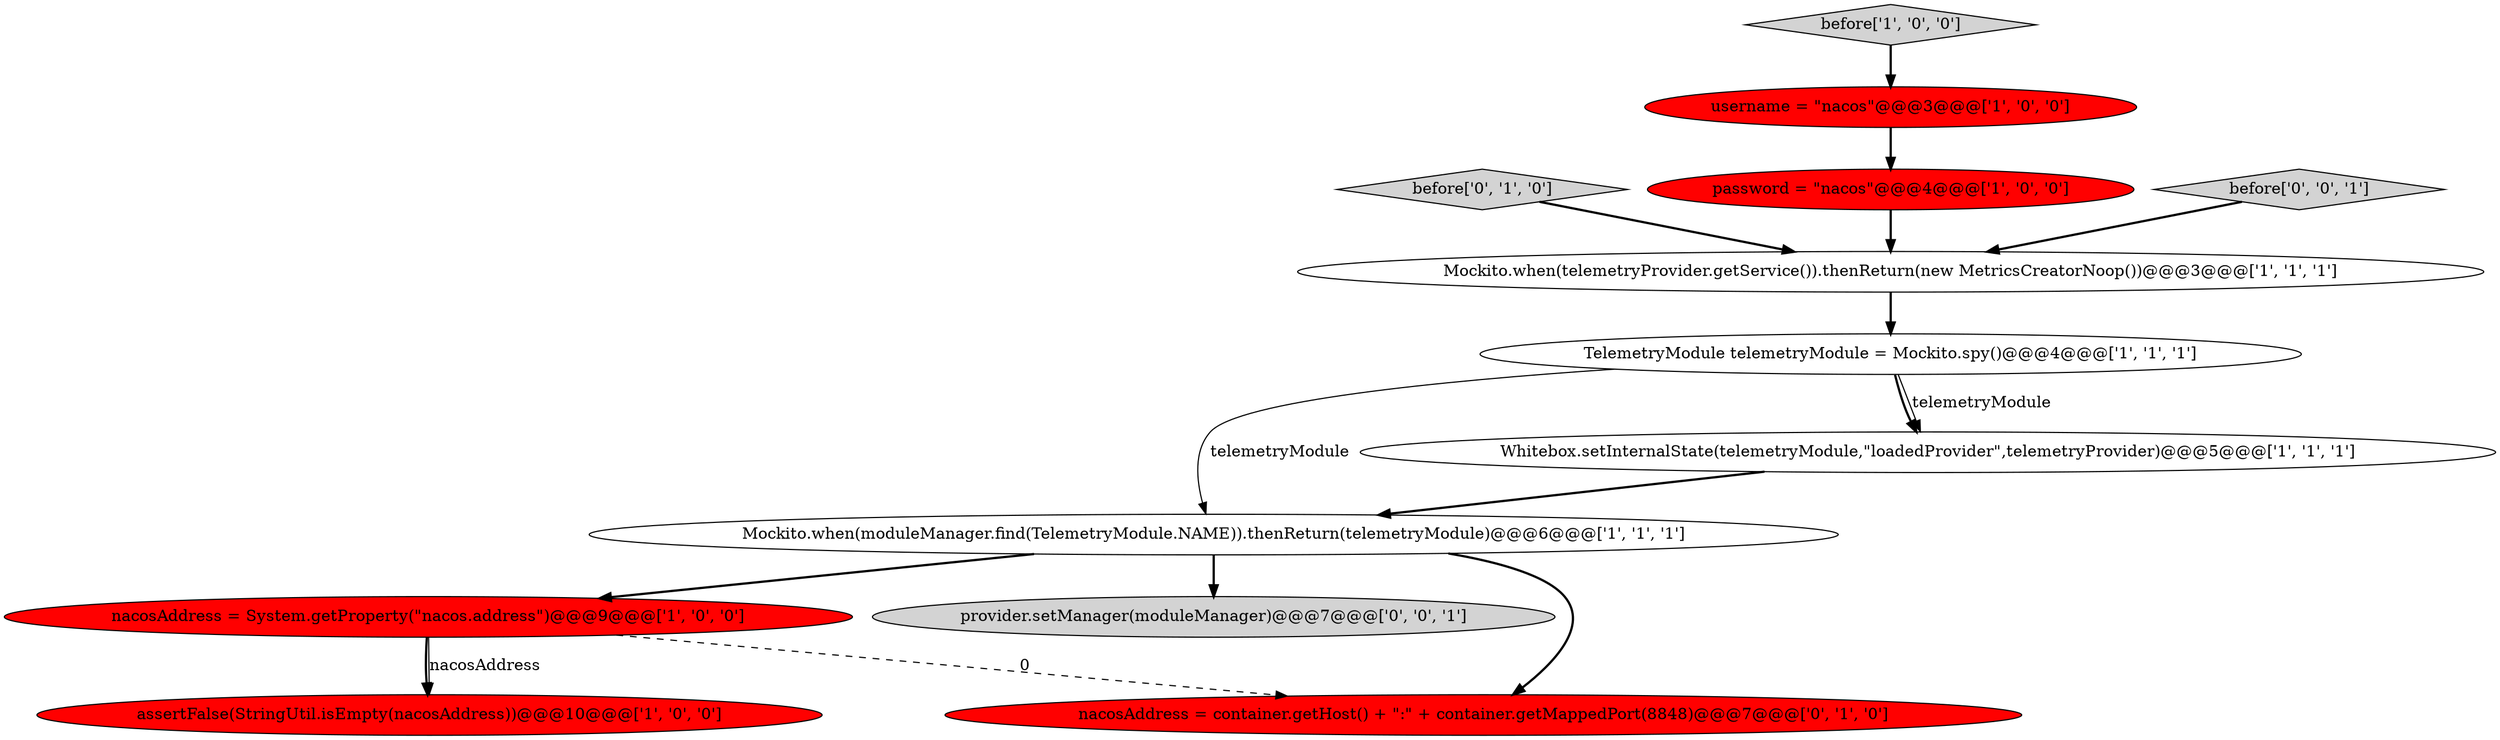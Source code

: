 digraph {
0 [style = filled, label = "assertFalse(StringUtil.isEmpty(nacosAddress))@@@10@@@['1', '0', '0']", fillcolor = red, shape = ellipse image = "AAA1AAABBB1BBB"];
6 [style = filled, label = "TelemetryModule telemetryModule = Mockito.spy()@@@4@@@['1', '1', '1']", fillcolor = white, shape = ellipse image = "AAA0AAABBB1BBB"];
8 [style = filled, label = "nacosAddress = System.getProperty(\"nacos.address\")@@@9@@@['1', '0', '0']", fillcolor = red, shape = ellipse image = "AAA1AAABBB1BBB"];
12 [style = filled, label = "provider.setManager(moduleManager)@@@7@@@['0', '0', '1']", fillcolor = lightgray, shape = ellipse image = "AAA0AAABBB3BBB"];
5 [style = filled, label = "Mockito.when(moduleManager.find(TelemetryModule.NAME)).thenReturn(telemetryModule)@@@6@@@['1', '1', '1']", fillcolor = white, shape = ellipse image = "AAA0AAABBB1BBB"];
3 [style = filled, label = "Whitebox.setInternalState(telemetryModule,\"loadedProvider\",telemetryProvider)@@@5@@@['1', '1', '1']", fillcolor = white, shape = ellipse image = "AAA0AAABBB1BBB"];
10 [style = filled, label = "before['0', '1', '0']", fillcolor = lightgray, shape = diamond image = "AAA0AAABBB2BBB"];
2 [style = filled, label = "username = \"nacos\"@@@3@@@['1', '0', '0']", fillcolor = red, shape = ellipse image = "AAA1AAABBB1BBB"];
7 [style = filled, label = "before['1', '0', '0']", fillcolor = lightgray, shape = diamond image = "AAA0AAABBB1BBB"];
1 [style = filled, label = "password = \"nacos\"@@@4@@@['1', '0', '0']", fillcolor = red, shape = ellipse image = "AAA1AAABBB1BBB"];
9 [style = filled, label = "nacosAddress = container.getHost() + \":\" + container.getMappedPort(8848)@@@7@@@['0', '1', '0']", fillcolor = red, shape = ellipse image = "AAA1AAABBB2BBB"];
11 [style = filled, label = "before['0', '0', '1']", fillcolor = lightgray, shape = diamond image = "AAA0AAABBB3BBB"];
4 [style = filled, label = "Mockito.when(telemetryProvider.getService()).thenReturn(new MetricsCreatorNoop())@@@3@@@['1', '1', '1']", fillcolor = white, shape = ellipse image = "AAA0AAABBB1BBB"];
8->0 [style = bold, label=""];
8->9 [style = dashed, label="0"];
6->3 [style = bold, label=""];
5->8 [style = bold, label=""];
6->5 [style = solid, label="telemetryModule"];
1->4 [style = bold, label=""];
3->5 [style = bold, label=""];
5->9 [style = bold, label=""];
5->12 [style = bold, label=""];
8->0 [style = solid, label="nacosAddress"];
4->6 [style = bold, label=""];
7->2 [style = bold, label=""];
2->1 [style = bold, label=""];
6->3 [style = solid, label="telemetryModule"];
11->4 [style = bold, label=""];
10->4 [style = bold, label=""];
}
